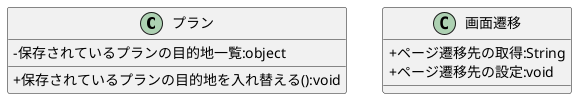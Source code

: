@startuml

skinparam classAttributeIconSize 0

    class プラン{
        - 保存されているプランの目的地一覧:object
		+ 保存されているプランの目的地を入れ替える():void
	}
    
    class 画面遷移{
        + ページ遷移先の取得:String
        + ページ遷移先の設定:void
    }
    
@enduml